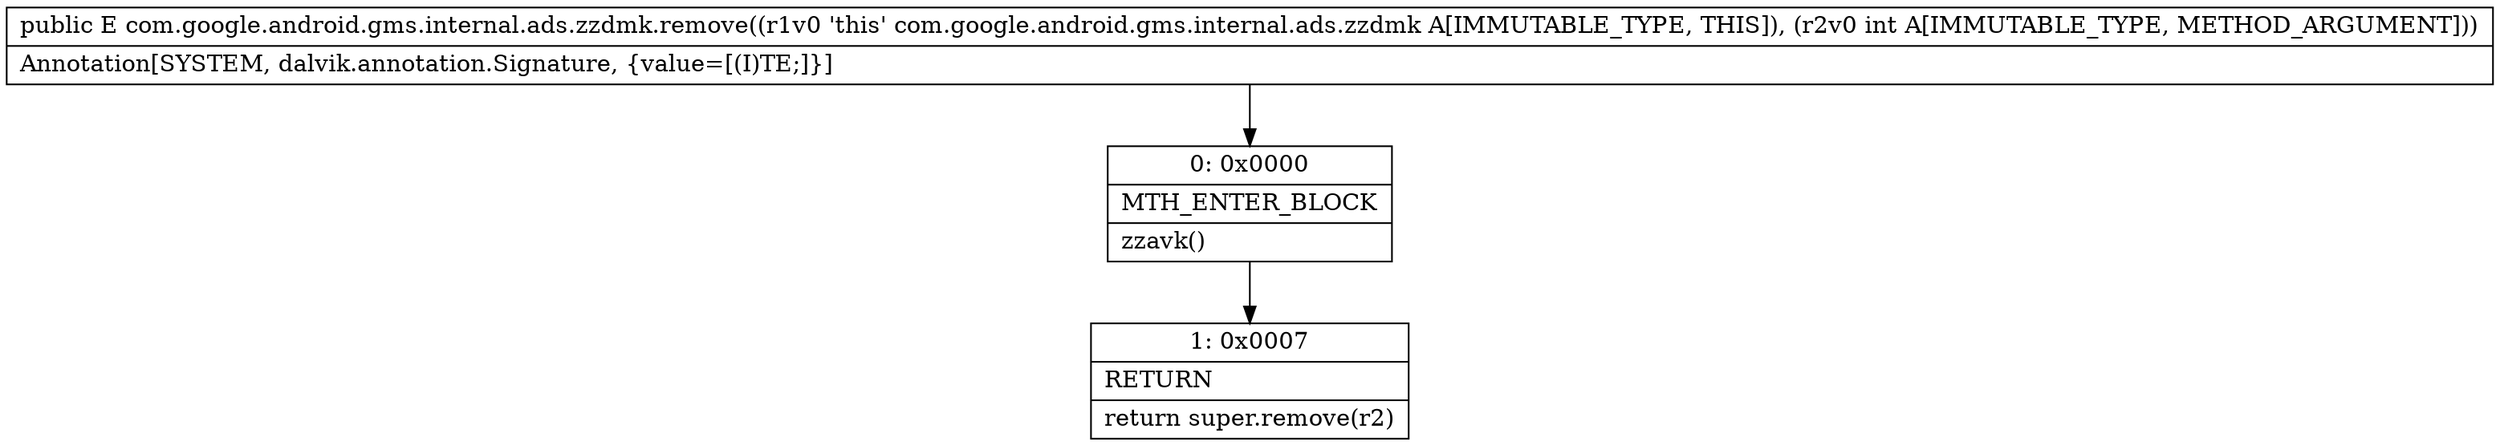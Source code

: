 digraph "CFG forcom.google.android.gms.internal.ads.zzdmk.remove(I)Ljava\/lang\/Object;" {
Node_0 [shape=record,label="{0\:\ 0x0000|MTH_ENTER_BLOCK\l|zzavk()\l}"];
Node_1 [shape=record,label="{1\:\ 0x0007|RETURN\l|return super.remove(r2)\l}"];
MethodNode[shape=record,label="{public E com.google.android.gms.internal.ads.zzdmk.remove((r1v0 'this' com.google.android.gms.internal.ads.zzdmk A[IMMUTABLE_TYPE, THIS]), (r2v0 int A[IMMUTABLE_TYPE, METHOD_ARGUMENT]))  | Annotation[SYSTEM, dalvik.annotation.Signature, \{value=[(I)TE;]\}]\l}"];
MethodNode -> Node_0;
Node_0 -> Node_1;
}

